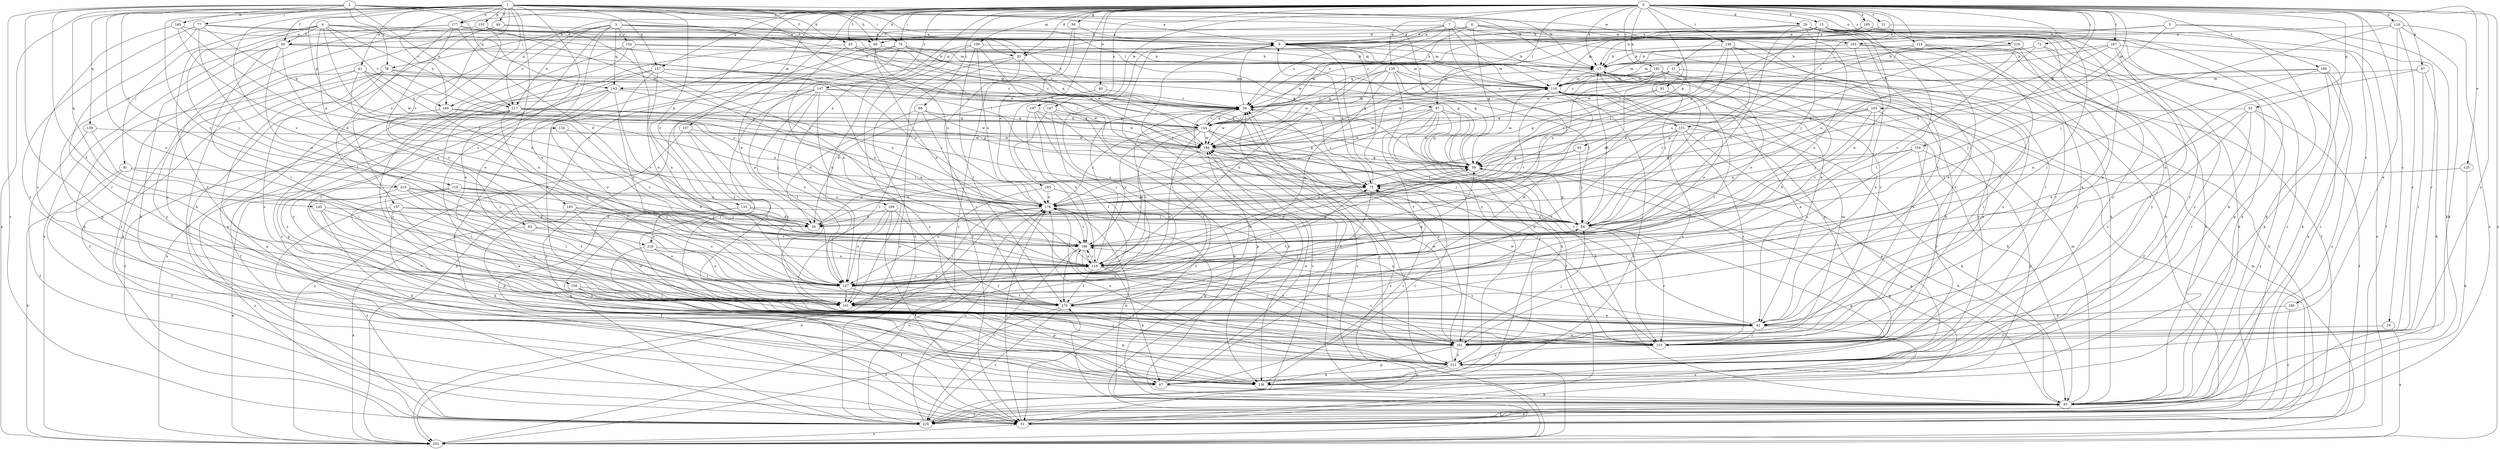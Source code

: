 strict digraph  {
0;
1;
2;
3;
4;
5;
6;
7;
8;
15;
17;
21;
24;
26;
29;
31;
33;
34;
40;
41;
42;
45;
49;
50;
51;
52;
56;
59;
65;
66;
67;
68;
71;
74;
75;
77;
78;
81;
83;
84;
87;
92;
93;
97;
101;
103;
107;
109;
110;
116;
117;
118;
119;
124;
125;
127;
130;
133;
134;
135;
136;
137;
139;
140;
143;
144;
147;
148;
151;
152;
153;
154;
157;
159;
160;
161;
165;
167;
169;
170;
177;
178;
180;
182;
183;
186;
187;
189;
193;
194;
195;
197;
199;
202;
211;
216;
218;
219;
220;
0 -> 15  [label=b];
0 -> 17  [label=b];
0 -> 21  [label=c];
0 -> 24  [label=c];
0 -> 29  [label=d];
0 -> 31  [label=d];
0 -> 33  [label=d];
0 -> 40  [label=e];
0 -> 45  [label=f];
0 -> 52  [label=g];
0 -> 56  [label=g];
0 -> 59  [label=g];
0 -> 65  [label=h];
0 -> 66  [label=h];
0 -> 68  [label=i];
0 -> 71  [label=i];
0 -> 74  [label=i];
0 -> 87  [label=k];
0 -> 92  [label=k];
0 -> 97  [label=l];
0 -> 103  [label=m];
0 -> 107  [label=m];
0 -> 109  [label=m];
0 -> 116  [label=n];
0 -> 117  [label=n];
0 -> 124  [label=o];
0 -> 125  [label=o];
0 -> 127  [label=o];
0 -> 130  [label=p];
0 -> 137  [label=q];
0 -> 147  [label=r];
0 -> 148  [label=r];
0 -> 151  [label=r];
0 -> 154  [label=s];
0 -> 165  [label=t];
0 -> 167  [label=t];
0 -> 169  [label=t];
0 -> 177  [label=u];
0 -> 180  [label=v];
0 -> 182  [label=v];
0 -> 187  [label=w];
0 -> 195  [label=x];
0 -> 197  [label=x];
0 -> 199  [label=x];
0 -> 202  [label=x];
0 -> 211  [label=y];
0 -> 216  [label=z];
0 -> 218  [label=z];
1 -> 8  [label=a];
1 -> 17  [label=b];
1 -> 41  [label=e];
1 -> 42  [label=e];
1 -> 45  [label=f];
1 -> 49  [label=f];
1 -> 50  [label=f];
1 -> 66  [label=h];
1 -> 74  [label=i];
1 -> 75  [label=i];
1 -> 97  [label=l];
1 -> 127  [label=o];
1 -> 133  [label=p];
1 -> 134  [label=p];
1 -> 135  [label=p];
1 -> 137  [label=q];
1 -> 139  [label=q];
1 -> 140  [label=q];
1 -> 151  [label=r];
1 -> 157  [label=s];
1 -> 159  [label=s];
1 -> 160  [label=s];
1 -> 177  [label=u];
1 -> 183  [label=v];
1 -> 186  [label=v];
1 -> 202  [label=x];
1 -> 218  [label=z];
1 -> 219  [label=z];
2 -> 17  [label=b];
2 -> 26  [label=c];
2 -> 66  [label=h];
2 -> 77  [label=j];
2 -> 78  [label=j];
2 -> 101  [label=l];
2 -> 117  [label=n];
2 -> 143  [label=q];
2 -> 170  [label=t];
2 -> 189  [label=w];
2 -> 193  [label=w];
2 -> 220  [label=z];
3 -> 26  [label=c];
3 -> 33  [label=d];
3 -> 42  [label=e];
3 -> 59  [label=g];
3 -> 78  [label=j];
3 -> 110  [label=m];
3 -> 117  [label=n];
3 -> 127  [label=o];
3 -> 143  [label=q];
3 -> 152  [label=r];
3 -> 160  [label=s];
4 -> 33  [label=d];
4 -> 50  [label=f];
4 -> 66  [label=h];
4 -> 75  [label=i];
4 -> 81  [label=j];
4 -> 83  [label=j];
4 -> 117  [label=n];
4 -> 118  [label=n];
4 -> 153  [label=r];
4 -> 160  [label=s];
4 -> 186  [label=v];
5 -> 93  [label=k];
5 -> 143  [label=q];
5 -> 153  [label=r];
5 -> 178  [label=u];
5 -> 193  [label=w];
6 -> 8  [label=a];
6 -> 33  [label=d];
6 -> 50  [label=f];
6 -> 59  [label=g];
6 -> 144  [label=q];
6 -> 153  [label=r];
6 -> 193  [label=w];
6 -> 202  [label=x];
7 -> 8  [label=a];
7 -> 26  [label=c];
7 -> 42  [label=e];
7 -> 66  [label=h];
7 -> 93  [label=k];
7 -> 153  [label=r];
7 -> 161  [label=s];
7 -> 186  [label=v];
7 -> 194  [label=w];
8 -> 17  [label=b];
8 -> 110  [label=m];
8 -> 136  [label=p];
8 -> 161  [label=s];
8 -> 202  [label=x];
8 -> 211  [label=y];
15 -> 8  [label=a];
15 -> 26  [label=c];
15 -> 42  [label=e];
15 -> 66  [label=h];
15 -> 75  [label=i];
15 -> 84  [label=j];
15 -> 93  [label=k];
15 -> 101  [label=l];
15 -> 119  [label=n];
15 -> 144  [label=q];
15 -> 211  [label=y];
15 -> 220  [label=z];
17 -> 110  [label=m];
17 -> 127  [label=o];
17 -> 211  [label=y];
21 -> 8  [label=a];
21 -> 51  [label=f];
21 -> 59  [label=g];
21 -> 194  [label=w];
24 -> 161  [label=s];
24 -> 202  [label=x];
26 -> 8  [label=a];
26 -> 75  [label=i];
26 -> 110  [label=m];
26 -> 144  [label=q];
26 -> 194  [label=w];
29 -> 8  [label=a];
29 -> 17  [label=b];
29 -> 26  [label=c];
29 -> 42  [label=e];
29 -> 67  [label=h];
29 -> 119  [label=n];
29 -> 170  [label=t];
29 -> 186  [label=v];
29 -> 211  [label=y];
29 -> 220  [label=z];
31 -> 26  [label=c];
31 -> 75  [label=i];
31 -> 110  [label=m];
31 -> 161  [label=s];
31 -> 194  [label=w];
33 -> 51  [label=f];
33 -> 144  [label=q];
33 -> 202  [label=x];
33 -> 220  [label=z];
34 -> 59  [label=g];
40 -> 26  [label=c];
40 -> 34  [label=d];
41 -> 26  [label=c];
41 -> 110  [label=m];
41 -> 119  [label=n];
41 -> 136  [label=p];
41 -> 144  [label=q];
41 -> 194  [label=w];
41 -> 211  [label=y];
42 -> 75  [label=i];
42 -> 153  [label=r];
42 -> 161  [label=s];
42 -> 178  [label=u];
42 -> 220  [label=z];
45 -> 17  [label=b];
45 -> 59  [label=g];
45 -> 119  [label=n];
45 -> 153  [label=r];
45 -> 194  [label=w];
49 -> 8  [label=a];
49 -> 67  [label=h];
49 -> 84  [label=j];
49 -> 220  [label=z];
50 -> 17  [label=b];
50 -> 67  [label=h];
50 -> 101  [label=l];
50 -> 119  [label=n];
50 -> 136  [label=p];
50 -> 170  [label=t];
50 -> 194  [label=w];
51 -> 17  [label=b];
51 -> 26  [label=c];
51 -> 59  [label=g];
51 -> 93  [label=k];
51 -> 178  [label=u];
51 -> 202  [label=x];
52 -> 51  [label=f];
52 -> 127  [label=o];
52 -> 144  [label=q];
52 -> 153  [label=r];
52 -> 161  [label=s];
52 -> 220  [label=z];
56 -> 8  [label=a];
56 -> 178  [label=u];
56 -> 220  [label=z];
59 -> 34  [label=d];
59 -> 75  [label=i];
59 -> 93  [label=k];
59 -> 110  [label=m];
65 -> 59  [label=g];
65 -> 75  [label=i];
65 -> 84  [label=j];
66 -> 42  [label=e];
66 -> 75  [label=i];
66 -> 119  [label=n];
66 -> 178  [label=u];
67 -> 26  [label=c];
67 -> 75  [label=i];
67 -> 93  [label=k];
67 -> 194  [label=w];
68 -> 34  [label=d];
68 -> 101  [label=l];
68 -> 144  [label=q];
68 -> 170  [label=t];
68 -> 194  [label=w];
71 -> 17  [label=b];
71 -> 93  [label=k];
71 -> 110  [label=m];
71 -> 186  [label=v];
71 -> 211  [label=y];
74 -> 17  [label=b];
74 -> 26  [label=c];
74 -> 51  [label=f];
74 -> 59  [label=g];
74 -> 127  [label=o];
74 -> 161  [label=s];
75 -> 8  [label=a];
75 -> 170  [label=t];
75 -> 178  [label=u];
77 -> 8  [label=a];
77 -> 110  [label=m];
77 -> 119  [label=n];
77 -> 144  [label=q];
77 -> 153  [label=r];
77 -> 211  [label=y];
78 -> 51  [label=f];
78 -> 59  [label=g];
78 -> 93  [label=k];
78 -> 110  [label=m];
78 -> 136  [label=p];
78 -> 161  [label=s];
78 -> 178  [label=u];
81 -> 51  [label=f];
81 -> 75  [label=i];
81 -> 101  [label=l];
81 -> 202  [label=x];
83 -> 127  [label=o];
83 -> 186  [label=v];
83 -> 202  [label=x];
84 -> 17  [label=b];
84 -> 59  [label=g];
84 -> 136  [label=p];
84 -> 153  [label=r];
84 -> 186  [label=v];
87 -> 93  [label=k];
87 -> 110  [label=m];
87 -> 119  [label=n];
87 -> 153  [label=r];
92 -> 26  [label=c];
92 -> 59  [label=g];
92 -> 84  [label=j];
92 -> 101  [label=l];
93 -> 51  [label=f];
93 -> 59  [label=g];
93 -> 110  [label=m];
93 -> 170  [label=t];
93 -> 220  [label=z];
97 -> 51  [label=f];
97 -> 59  [label=g];
97 -> 67  [label=h];
97 -> 93  [label=k];
97 -> 144  [label=q];
97 -> 153  [label=r];
97 -> 170  [label=t];
97 -> 178  [label=u];
97 -> 194  [label=w];
101 -> 8  [label=a];
101 -> 136  [label=p];
103 -> 42  [label=e];
103 -> 59  [label=g];
103 -> 75  [label=i];
103 -> 84  [label=j];
103 -> 144  [label=q];
103 -> 186  [label=v];
107 -> 101  [label=l];
107 -> 170  [label=t];
107 -> 194  [label=w];
107 -> 202  [label=x];
109 -> 17  [label=b];
109 -> 84  [label=j];
109 -> 101  [label=l];
109 -> 127  [label=o];
109 -> 170  [label=t];
109 -> 178  [label=u];
110 -> 26  [label=c];
110 -> 42  [label=e];
110 -> 51  [label=f];
110 -> 93  [label=k];
110 -> 144  [label=q];
110 -> 186  [label=v];
110 -> 220  [label=z];
116 -> 8  [label=a];
116 -> 42  [label=e];
116 -> 84  [label=j];
116 -> 93  [label=k];
116 -> 161  [label=s];
116 -> 220  [label=z];
117 -> 59  [label=g];
117 -> 75  [label=i];
117 -> 101  [label=l];
117 -> 127  [label=o];
117 -> 144  [label=q];
117 -> 161  [label=s];
117 -> 178  [label=u];
117 -> 220  [label=z];
118 -> 127  [label=o];
118 -> 136  [label=p];
118 -> 178  [label=u];
118 -> 186  [label=v];
118 -> 202  [label=x];
119 -> 26  [label=c];
119 -> 59  [label=g];
119 -> 67  [label=h];
119 -> 127  [label=o];
119 -> 161  [label=s];
119 -> 170  [label=t];
119 -> 186  [label=v];
124 -> 17  [label=b];
124 -> 93  [label=k];
124 -> 110  [label=m];
124 -> 170  [label=t];
124 -> 178  [label=u];
124 -> 211  [label=y];
125 -> 75  [label=i];
125 -> 93  [label=k];
127 -> 26  [label=c];
127 -> 59  [label=g];
127 -> 75  [label=i];
127 -> 84  [label=j];
127 -> 101  [label=l];
127 -> 119  [label=n];
127 -> 170  [label=t];
127 -> 211  [label=y];
130 -> 84  [label=j];
130 -> 110  [label=m];
130 -> 119  [label=n];
130 -> 127  [label=o];
130 -> 136  [label=p];
130 -> 144  [label=q];
130 -> 194  [label=w];
130 -> 211  [label=y];
133 -> 34  [label=d];
133 -> 51  [label=f];
133 -> 67  [label=h];
133 -> 84  [label=j];
134 -> 186  [label=v];
134 -> 194  [label=w];
135 -> 8  [label=a];
135 -> 110  [label=m];
135 -> 119  [label=n];
135 -> 178  [label=u];
135 -> 211  [label=y];
136 -> 75  [label=i];
137 -> 26  [label=c];
137 -> 110  [label=m];
137 -> 119  [label=n];
137 -> 127  [label=o];
137 -> 178  [label=u];
137 -> 202  [label=x];
137 -> 211  [label=y];
139 -> 51  [label=f];
139 -> 101  [label=l];
139 -> 194  [label=w];
140 -> 34  [label=d];
140 -> 67  [label=h];
140 -> 101  [label=l];
140 -> 170  [label=t];
143 -> 26  [label=c];
143 -> 51  [label=f];
143 -> 127  [label=o];
143 -> 136  [label=p];
143 -> 153  [label=r];
143 -> 178  [label=u];
143 -> 186  [label=v];
144 -> 26  [label=c];
144 -> 59  [label=g];
144 -> 101  [label=l];
144 -> 119  [label=n];
144 -> 153  [label=r];
144 -> 178  [label=u];
144 -> 186  [label=v];
144 -> 194  [label=w];
144 -> 202  [label=x];
147 -> 26  [label=c];
147 -> 101  [label=l];
147 -> 119  [label=n];
147 -> 127  [label=o];
147 -> 153  [label=r];
147 -> 194  [label=w];
147 -> 202  [label=x];
147 -> 211  [label=y];
147 -> 220  [label=z];
148 -> 17  [label=b];
148 -> 34  [label=d];
148 -> 75  [label=i];
148 -> 84  [label=j];
148 -> 153  [label=r];
148 -> 220  [label=z];
151 -> 93  [label=k];
151 -> 119  [label=n];
151 -> 136  [label=p];
151 -> 153  [label=r];
151 -> 161  [label=s];
151 -> 170  [label=t];
151 -> 194  [label=w];
152 -> 17  [label=b];
152 -> 110  [label=m];
152 -> 127  [label=o];
152 -> 153  [label=r];
152 -> 220  [label=z];
153 -> 186  [label=v];
153 -> 194  [label=w];
153 -> 211  [label=y];
154 -> 59  [label=g];
154 -> 127  [label=o];
154 -> 136  [label=p];
154 -> 153  [label=r];
154 -> 178  [label=u];
157 -> 34  [label=d];
157 -> 42  [label=e];
157 -> 67  [label=h];
157 -> 84  [label=j];
157 -> 220  [label=z];
159 -> 51  [label=f];
159 -> 101  [label=l];
159 -> 136  [label=p];
159 -> 153  [label=r];
160 -> 84  [label=j];
160 -> 136  [label=p];
160 -> 144  [label=q];
160 -> 178  [label=u];
161 -> 84  [label=j];
161 -> 110  [label=m];
161 -> 136  [label=p];
161 -> 178  [label=u];
161 -> 186  [label=v];
161 -> 194  [label=w];
161 -> 211  [label=y];
165 -> 93  [label=k];
165 -> 127  [label=o];
165 -> 178  [label=u];
167 -> 17  [label=b];
167 -> 93  [label=k];
167 -> 136  [label=p];
167 -> 153  [label=r];
167 -> 178  [label=u];
167 -> 194  [label=w];
169 -> 84  [label=j];
169 -> 93  [label=k];
169 -> 110  [label=m];
169 -> 119  [label=n];
169 -> 136  [label=p];
169 -> 220  [label=z];
170 -> 17  [label=b];
170 -> 42  [label=e];
170 -> 110  [label=m];
170 -> 194  [label=w];
170 -> 202  [label=x];
170 -> 220  [label=z];
177 -> 8  [label=a];
177 -> 34  [label=d];
177 -> 75  [label=i];
177 -> 101  [label=l];
177 -> 127  [label=o];
177 -> 202  [label=x];
177 -> 220  [label=z];
178 -> 17  [label=b];
178 -> 84  [label=j];
178 -> 93  [label=k];
178 -> 101  [label=l];
178 -> 186  [label=v];
178 -> 202  [label=x];
180 -> 42  [label=e];
180 -> 220  [label=z];
182 -> 26  [label=c];
182 -> 34  [label=d];
182 -> 84  [label=j];
182 -> 110  [label=m];
182 -> 119  [label=n];
182 -> 153  [label=r];
182 -> 161  [label=s];
182 -> 178  [label=u];
183 -> 34  [label=d];
183 -> 42  [label=e];
183 -> 67  [label=h];
183 -> 84  [label=j];
183 -> 127  [label=o];
186 -> 119  [label=n];
186 -> 161  [label=s];
186 -> 170  [label=t];
186 -> 220  [label=z];
187 -> 51  [label=f];
187 -> 101  [label=l];
187 -> 136  [label=p];
187 -> 144  [label=q];
187 -> 186  [label=v];
189 -> 8  [label=a];
189 -> 34  [label=d];
189 -> 84  [label=j];
189 -> 161  [label=s];
193 -> 17  [label=b];
193 -> 42  [label=e];
193 -> 51  [label=f];
193 -> 211  [label=y];
194 -> 59  [label=g];
194 -> 84  [label=j];
194 -> 127  [label=o];
194 -> 211  [label=y];
195 -> 8  [label=a];
195 -> 93  [label=k];
195 -> 101  [label=l];
195 -> 110  [label=m];
197 -> 93  [label=k];
197 -> 101  [label=l];
197 -> 119  [label=n];
197 -> 144  [label=q];
197 -> 194  [label=w];
199 -> 34  [label=d];
199 -> 51  [label=f];
199 -> 101  [label=l];
199 -> 127  [label=o];
199 -> 211  [label=y];
202 -> 26  [label=c];
202 -> 110  [label=m];
202 -> 178  [label=u];
202 -> 194  [label=w];
211 -> 17  [label=b];
211 -> 26  [label=c];
211 -> 67  [label=h];
211 -> 136  [label=p];
211 -> 178  [label=u];
216 -> 17  [label=b];
216 -> 42  [label=e];
216 -> 67  [label=h];
216 -> 84  [label=j];
216 -> 194  [label=w];
218 -> 119  [label=n];
218 -> 127  [label=o];
218 -> 161  [label=s];
218 -> 170  [label=t];
219 -> 34  [label=d];
219 -> 101  [label=l];
219 -> 153  [label=r];
219 -> 170  [label=t];
219 -> 178  [label=u];
219 -> 186  [label=v];
219 -> 220  [label=z];
220 -> 26  [label=c];
220 -> 178  [label=u];
}
